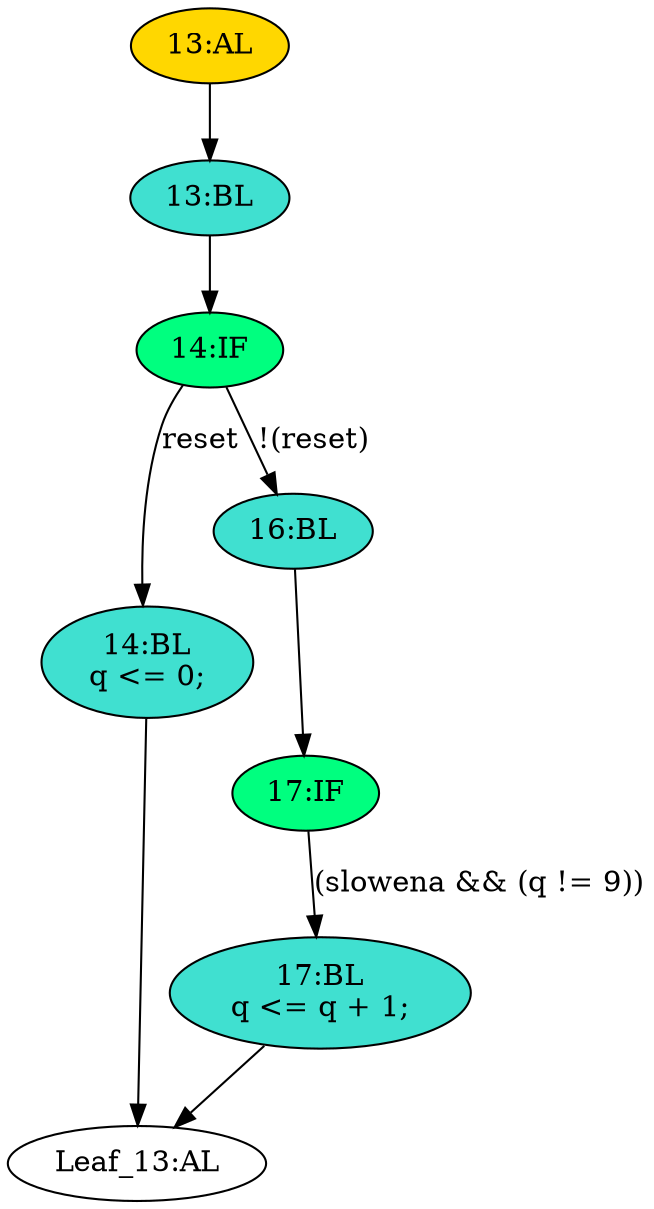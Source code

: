 strict digraph "" {
	node [label="\N"];
	"17:IF"	[ast="<pyverilog.vparser.ast.IfStatement object at 0x7fcebe5063d0>",
		fillcolor=springgreen,
		label="17:IF",
		statements="[]",
		style=filled,
		typ=IfStatement];
	"17:BL"	[ast="<pyverilog.vparser.ast.Block object at 0x7fcebe506550>",
		fillcolor=turquoise,
		label="17:BL
q <= q + 1;",
		statements="[<pyverilog.vparser.ast.NonblockingSubstitution object at 0x7fcebe506590>]",
		style=filled,
		typ=Block];
	"17:IF" -> "17:BL"	[cond="['slowena', 'q']",
		label="(slowena && (q != 9))",
		lineno=17];
	"14:BL"	[ast="<pyverilog.vparser.ast.Block object at 0x7fcebe506a10>",
		fillcolor=turquoise,
		label="14:BL
q <= 0;",
		statements="[<pyverilog.vparser.ast.NonblockingSubstitution object at 0x7fcebe5068d0>]",
		style=filled,
		typ=Block];
	"Leaf_13:AL"	[def_var="['q']",
		label="Leaf_13:AL"];
	"14:BL" -> "Leaf_13:AL"	[cond="[]",
		lineno=None];
	"17:BL" -> "Leaf_13:AL"	[cond="[]",
		lineno=None];
	"13:BL"	[ast="<pyverilog.vparser.ast.Block object at 0x7fcebe506a90>",
		fillcolor=turquoise,
		label="13:BL",
		statements="[]",
		style=filled,
		typ=Block];
	"14:IF"	[ast="<pyverilog.vparser.ast.IfStatement object at 0x7fcebe506ad0>",
		fillcolor=springgreen,
		label="14:IF",
		statements="[]",
		style=filled,
		typ=IfStatement];
	"13:BL" -> "14:IF"	[cond="[]",
		lineno=None];
	"14:IF" -> "14:BL"	[cond="['reset']",
		label=reset,
		lineno=14];
	"16:BL"	[ast="<pyverilog.vparser.ast.Block object at 0x7fcebe506b10>",
		fillcolor=turquoise,
		label="16:BL",
		statements="[]",
		style=filled,
		typ=Block];
	"14:IF" -> "16:BL"	[cond="['reset']",
		label="!(reset)",
		lineno=14];
	"13:AL"	[ast="<pyverilog.vparser.ast.Always object at 0x7fcebe506c10>",
		clk_sens=True,
		fillcolor=gold,
		label="13:AL",
		sens="['clk']",
		statements="[]",
		style=filled,
		typ=Always,
		use_var="['q', 'reset', 'slowena']"];
	"13:AL" -> "13:BL"	[cond="[]",
		lineno=None];
	"16:BL" -> "17:IF"	[cond="[]",
		lineno=None];
}
